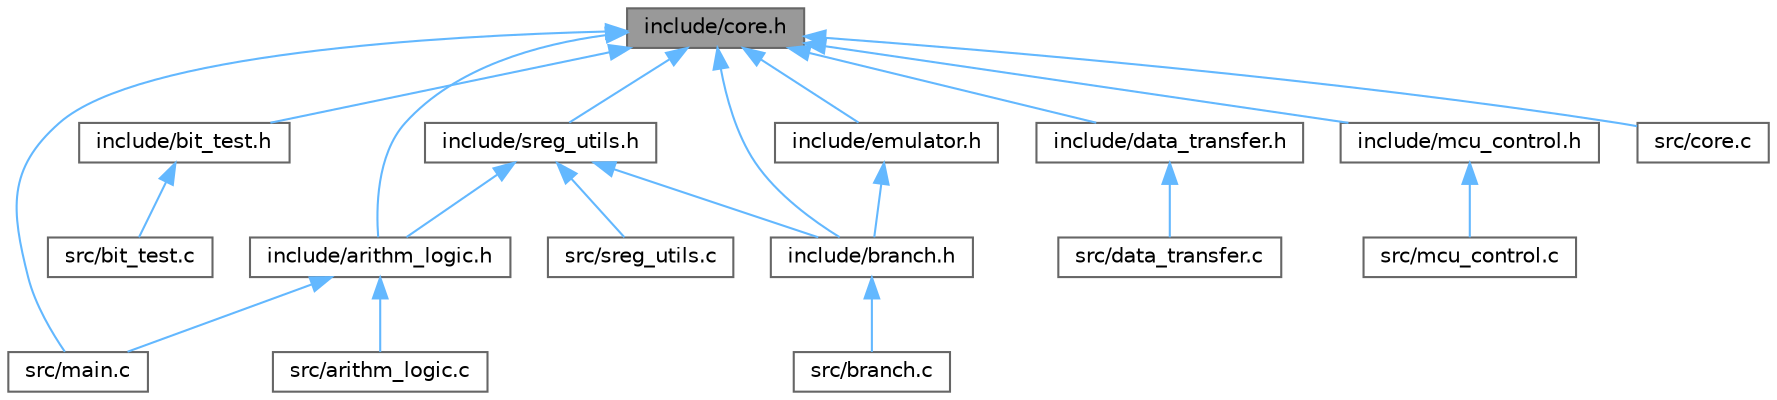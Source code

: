 digraph "include/core.h"
{
 // LATEX_PDF_SIZE
  bgcolor="transparent";
  edge [fontname=Helvetica,fontsize=10,labelfontname=Helvetica,labelfontsize=10];
  node [fontname=Helvetica,fontsize=10,shape=box,height=0.2,width=0.4];
  Node1 [id="Node000001",label="include/core.h",height=0.2,width=0.4,color="gray40", fillcolor="grey60", style="filled", fontcolor="black",tooltip=" "];
  Node1 -> Node2 [id="edge1_Node000001_Node000002",dir="back",color="steelblue1",style="solid",tooltip=" "];
  Node2 [id="Node000002",label="include/arithm_logic.h",height=0.2,width=0.4,color="grey40", fillcolor="white", style="filled",URL="$arithm__logic_8h.html",tooltip="Arithmetic and logic operations."];
  Node2 -> Node3 [id="edge2_Node000002_Node000003",dir="back",color="steelblue1",style="solid",tooltip=" "];
  Node3 [id="Node000003",label="src/arithm_logic.c",height=0.2,width=0.4,color="grey40", fillcolor="white", style="filled",URL="$arithm__logic_8c.html",tooltip=" "];
  Node2 -> Node4 [id="edge3_Node000002_Node000004",dir="back",color="steelblue1",style="solid",tooltip=" "];
  Node4 [id="Node000004",label="src/main.c",height=0.2,width=0.4,color="grey40", fillcolor="white", style="filled",URL="$main_8c.html",tooltip=" "];
  Node1 -> Node5 [id="edge4_Node000001_Node000005",dir="back",color="steelblue1",style="solid",tooltip=" "];
  Node5 [id="Node000005",label="include/bit_test.h",height=0.2,width=0.4,color="grey40", fillcolor="white", style="filled",URL="$bit__test_8h.html",tooltip=" "];
  Node5 -> Node6 [id="edge5_Node000005_Node000006",dir="back",color="steelblue1",style="solid",tooltip=" "];
  Node6 [id="Node000006",label="src/bit_test.c",height=0.2,width=0.4,color="grey40", fillcolor="white", style="filled",URL="$bit__test_8c.html",tooltip=" "];
  Node1 -> Node7 [id="edge6_Node000001_Node000007",dir="back",color="steelblue1",style="solid",tooltip=" "];
  Node7 [id="Node000007",label="include/branch.h",height=0.2,width=0.4,color="grey40", fillcolor="white", style="filled",URL="$branch_8h.html",tooltip=" "];
  Node7 -> Node8 [id="edge7_Node000007_Node000008",dir="back",color="steelblue1",style="solid",tooltip=" "];
  Node8 [id="Node000008",label="src/branch.c",height=0.2,width=0.4,color="grey40", fillcolor="white", style="filled",URL="$branch_8c.html",tooltip=" "];
  Node1 -> Node9 [id="edge8_Node000001_Node000009",dir="back",color="steelblue1",style="solid",tooltip=" "];
  Node9 [id="Node000009",label="include/data_transfer.h",height=0.2,width=0.4,color="grey40", fillcolor="white", style="filled",URL="$data__transfer_8h.html",tooltip=" "];
  Node9 -> Node10 [id="edge9_Node000009_Node000010",dir="back",color="steelblue1",style="solid",tooltip=" "];
  Node10 [id="Node000010",label="src/data_transfer.c",height=0.2,width=0.4,color="grey40", fillcolor="white", style="filled",URL="$data__transfer_8c.html",tooltip=" "];
  Node1 -> Node11 [id="edge10_Node000001_Node000011",dir="back",color="steelblue1",style="solid",tooltip=" "];
  Node11 [id="Node000011",label="include/emulator.h",height=0.2,width=0.4,color="grey40", fillcolor="white", style="filled",URL="$emulator_8h.html",tooltip=" "];
  Node11 -> Node7 [id="edge11_Node000011_Node000007",dir="back",color="steelblue1",style="solid",tooltip=" "];
  Node1 -> Node12 [id="edge12_Node000001_Node000012",dir="back",color="steelblue1",style="solid",tooltip=" "];
  Node12 [id="Node000012",label="include/mcu_control.h",height=0.2,width=0.4,color="grey40", fillcolor="white", style="filled",URL="$mcu__control_8h.html",tooltip=" "];
  Node12 -> Node13 [id="edge13_Node000012_Node000013",dir="back",color="steelblue1",style="solid",tooltip=" "];
  Node13 [id="Node000013",label="src/mcu_control.c",height=0.2,width=0.4,color="grey40", fillcolor="white", style="filled",URL="$mcu__control_8c.html",tooltip=" "];
  Node1 -> Node14 [id="edge14_Node000001_Node000014",dir="back",color="steelblue1",style="solid",tooltip=" "];
  Node14 [id="Node000014",label="include/sreg_utils.h",height=0.2,width=0.4,color="grey40", fillcolor="white", style="filled",URL="$sreg__utils_8h.html",tooltip=" "];
  Node14 -> Node2 [id="edge15_Node000014_Node000002",dir="back",color="steelblue1",style="solid",tooltip=" "];
  Node14 -> Node7 [id="edge16_Node000014_Node000007",dir="back",color="steelblue1",style="solid",tooltip=" "];
  Node14 -> Node15 [id="edge17_Node000014_Node000015",dir="back",color="steelblue1",style="solid",tooltip=" "];
  Node15 [id="Node000015",label="src/sreg_utils.c",height=0.2,width=0.4,color="grey40", fillcolor="white", style="filled",URL="$sreg__utils_8c.html",tooltip=" "];
  Node1 -> Node16 [id="edge18_Node000001_Node000016",dir="back",color="steelblue1",style="solid",tooltip=" "];
  Node16 [id="Node000016",label="src/core.c",height=0.2,width=0.4,color="grey40", fillcolor="white", style="filled",URL="$core_8c.html",tooltip=" "];
  Node1 -> Node4 [id="edge19_Node000001_Node000004",dir="back",color="steelblue1",style="solid",tooltip=" "];
}
